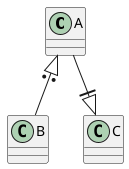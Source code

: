 {
  "sha1": "m7tmj9z16vcl8ydzynsuacutkmeeqq7",
  "insertion": {
    "when": "2024-06-03T18:59:34.976Z",
    "user": "plantuml@gmail.com"
  }
}
@startuml
class A
class B
class C
A <|:-- B
A --||>C
@enduml
